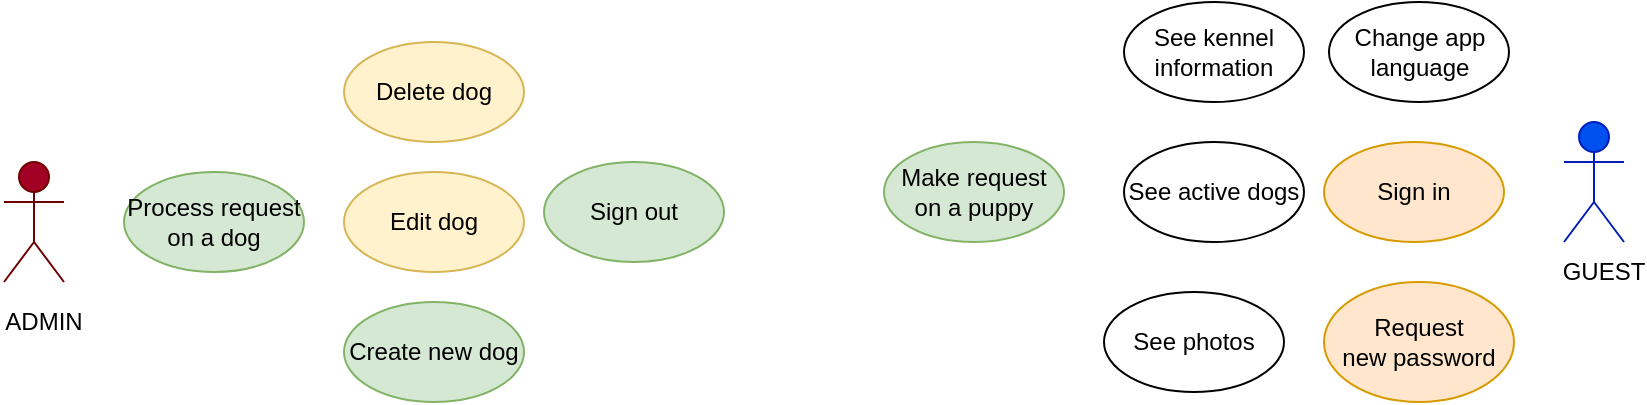 <mxfile version="14.9.8" type="device"><diagram id="fsegP7jtzHONVg6ecFzQ" name="Page-1"><mxGraphModel dx="1021" dy="596" grid="1" gridSize="10" guides="1" tooltips="1" connect="1" arrows="1" fold="1" page="1" pageScale="1" pageWidth="850" pageHeight="1100" math="0" shadow="0"><root><mxCell id="0"/><mxCell id="1" parent="0"/><mxCell id="O95MWpSNHGAMEWOhq055-1" value="Admin" style="shape=umlActor;verticalLabelPosition=bottom;verticalAlign=top;html=1;outlineConnect=0;fillColor=#a20025;strokeColor=#6F0000;fontColor=#ffffff;" vertex="1" parent="1"><mxGeometry x="20" y="260" width="30" height="60" as="geometry"/></mxCell><mxCell id="O95MWpSNHGAMEWOhq055-4" value="Guest" style="shape=umlActor;verticalLabelPosition=bottom;verticalAlign=top;html=1;outlineConnect=0;fillColor=#0050ef;strokeColor=#001DBC;fontColor=#ffffff;" vertex="1" parent="1"><mxGeometry x="800" y="240" width="30" height="60" as="geometry"/></mxCell><mxCell id="O95MWpSNHGAMEWOhq055-9" value="See active dogs" style="ellipse;whiteSpace=wrap;html=1;" vertex="1" parent="1"><mxGeometry x="580" y="250" width="90" height="50" as="geometry"/></mxCell><mxCell id="O95MWpSNHGAMEWOhq055-10" value="See photos" style="ellipse;whiteSpace=wrap;html=1;" vertex="1" parent="1"><mxGeometry x="570" y="325" width="90" height="50" as="geometry"/></mxCell><mxCell id="O95MWpSNHGAMEWOhq055-11" value="Make request on a puppy" style="ellipse;whiteSpace=wrap;html=1;fillColor=#d5e8d4;strokeColor=#82b366;" vertex="1" parent="1"><mxGeometry x="460" y="250" width="90" height="50" as="geometry"/></mxCell><mxCell id="O95MWpSNHGAMEWOhq055-12" value="Sign in" style="ellipse;whiteSpace=wrap;html=1;fillColor=#ffe6cc;strokeColor=#d79b00;" vertex="1" parent="1"><mxGeometry x="680" y="250" width="90" height="50" as="geometry"/></mxCell><mxCell id="O95MWpSNHGAMEWOhq055-13" value="Delete dog" style="ellipse;whiteSpace=wrap;html=1;fillColor=#fff2cc;strokeColor=#d6b656;" vertex="1" parent="1"><mxGeometry x="190" y="200" width="90" height="50" as="geometry"/></mxCell><mxCell id="O95MWpSNHGAMEWOhq055-14" value="Edit dog" style="ellipse;whiteSpace=wrap;html=1;fillColor=#fff2cc;strokeColor=#d6b656;" vertex="1" parent="1"><mxGeometry x="190" y="265" width="90" height="50" as="geometry"/></mxCell><mxCell id="O95MWpSNHGAMEWOhq055-15" value="Create new dog" style="ellipse;whiteSpace=wrap;html=1;fillColor=#d5e8d4;strokeColor=#82b366;" vertex="1" parent="1"><mxGeometry x="190" y="330" width="90" height="50" as="geometry"/></mxCell><mxCell id="O95MWpSNHGAMEWOhq055-16" value="Sign out" style="ellipse;whiteSpace=wrap;html=1;fillColor=#d5e8d4;strokeColor=#82b366;" vertex="1" parent="1"><mxGeometry x="290" y="260" width="90" height="50" as="geometry"/></mxCell><mxCell id="O95MWpSNHGAMEWOhq055-17" value="Request&lt;br&gt;new password" style="ellipse;whiteSpace=wrap;html=1;fillColor=#ffe6cc;strokeColor=#d79b00;" vertex="1" parent="1"><mxGeometry x="680" y="320" width="95" height="60" as="geometry"/></mxCell><mxCell id="O95MWpSNHGAMEWOhq055-18" value="Process request on a dog" style="ellipse;whiteSpace=wrap;html=1;fillColor=#d5e8d4;strokeColor=#82b366;" vertex="1" parent="1"><mxGeometry x="80" y="265" width="90" height="50" as="geometry"/></mxCell><mxCell id="O95MWpSNHGAMEWOhq055-22" value="See kennel&lt;br&gt;information" style="ellipse;whiteSpace=wrap;html=1;" vertex="1" parent="1"><mxGeometry x="580" y="180" width="90" height="50" as="geometry"/></mxCell><mxCell id="O95MWpSNHGAMEWOhq055-24" value="Change app language" style="ellipse;whiteSpace=wrap;html=1;" vertex="1" parent="1"><mxGeometry x="682.5" y="180" width="90" height="50" as="geometry"/></mxCell><mxCell id="O95MWpSNHGAMEWOhq055-25" value="ADMIN" style="text;html=1;strokeColor=none;fillColor=none;align=center;verticalAlign=middle;whiteSpace=wrap;rounded=0;" vertex="1" parent="1"><mxGeometry x="20" y="330" width="40" height="20" as="geometry"/></mxCell><mxCell id="O95MWpSNHGAMEWOhq055-26" value="GUEST" style="text;html=1;strokeColor=none;fillColor=none;align=center;verticalAlign=middle;whiteSpace=wrap;rounded=0;" vertex="1" parent="1"><mxGeometry x="800" y="305" width="40" height="20" as="geometry"/></mxCell></root></mxGraphModel></diagram></mxfile>